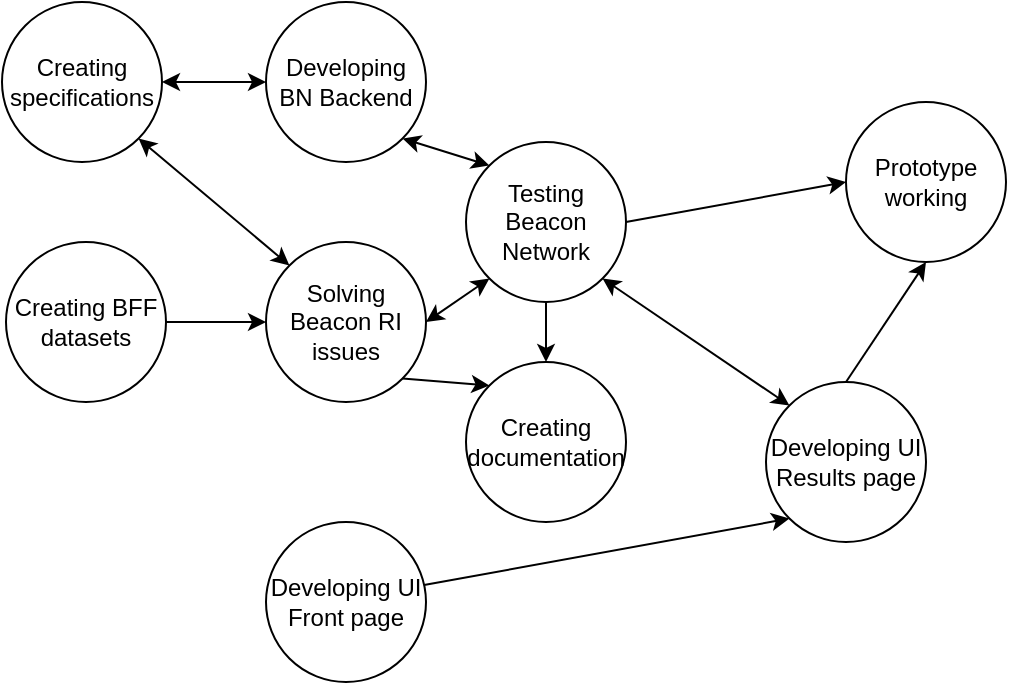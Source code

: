<mxfile version="21.1.7" type="github">
  <diagram name="Página-1" id="v9iGjnNgKzZzQ_fAeFWO">
    <mxGraphModel dx="954" dy="559" grid="1" gridSize="10" guides="1" tooltips="1" connect="1" arrows="1" fold="1" page="1" pageScale="1" pageWidth="827" pageHeight="1169" math="0" shadow="0">
      <root>
        <mxCell id="0" />
        <mxCell id="1" parent="0" />
        <mxCell id="fFnUtLemp02wrxbuiki9-7" value="Developing BN Backend" style="ellipse;whiteSpace=wrap;html=1;aspect=fixed;" vertex="1" parent="1">
          <mxGeometry x="380" y="60" width="80" height="80" as="geometry" />
        </mxCell>
        <mxCell id="fFnUtLemp02wrxbuiki9-8" value="Testing Beacon Network" style="ellipse;whiteSpace=wrap;html=1;aspect=fixed;" vertex="1" parent="1">
          <mxGeometry x="480" y="130" width="80" height="80" as="geometry" />
        </mxCell>
        <mxCell id="fFnUtLemp02wrxbuiki9-9" value="Solving Beacon RI issues" style="ellipse;whiteSpace=wrap;html=1;aspect=fixed;" vertex="1" parent="1">
          <mxGeometry x="380" y="180" width="80" height="80" as="geometry" />
        </mxCell>
        <mxCell id="fFnUtLemp02wrxbuiki9-11" value="" style="endArrow=classic;startArrow=classic;html=1;rounded=0;entryX=0;entryY=1;entryDx=0;entryDy=0;exitX=1;exitY=0.5;exitDx=0;exitDy=0;" edge="1" parent="1" source="fFnUtLemp02wrxbuiki9-9" target="fFnUtLemp02wrxbuiki9-8">
          <mxGeometry width="50" height="50" relative="1" as="geometry">
            <mxPoint x="390" y="270" as="sourcePoint" />
            <mxPoint x="440" y="220" as="targetPoint" />
          </mxGeometry>
        </mxCell>
        <mxCell id="fFnUtLemp02wrxbuiki9-12" value="" style="endArrow=classic;startArrow=classic;html=1;rounded=0;exitX=1;exitY=1;exitDx=0;exitDy=0;entryX=0;entryY=0;entryDx=0;entryDy=0;" edge="1" parent="1" source="fFnUtLemp02wrxbuiki9-7" target="fFnUtLemp02wrxbuiki9-8">
          <mxGeometry width="50" height="50" relative="1" as="geometry">
            <mxPoint x="390" y="270" as="sourcePoint" />
            <mxPoint x="440" y="220" as="targetPoint" />
          </mxGeometry>
        </mxCell>
        <mxCell id="fFnUtLemp02wrxbuiki9-14" value="Developing UI Front page" style="ellipse;whiteSpace=wrap;html=1;aspect=fixed;" vertex="1" parent="1">
          <mxGeometry x="380" y="320" width="80" height="80" as="geometry" />
        </mxCell>
        <mxCell id="fFnUtLemp02wrxbuiki9-15" value="Developing UI Results page" style="ellipse;whiteSpace=wrap;html=1;aspect=fixed;" vertex="1" parent="1">
          <mxGeometry x="630" y="250" width="80" height="80" as="geometry" />
        </mxCell>
        <mxCell id="fFnUtLemp02wrxbuiki9-16" value="" style="endArrow=classic;html=1;rounded=0;exitX=0.988;exitY=0.394;exitDx=0;exitDy=0;exitPerimeter=0;entryX=0;entryY=1;entryDx=0;entryDy=0;" edge="1" parent="1" source="fFnUtLemp02wrxbuiki9-14" target="fFnUtLemp02wrxbuiki9-15">
          <mxGeometry width="50" height="50" relative="1" as="geometry">
            <mxPoint x="390" y="270" as="sourcePoint" />
            <mxPoint x="440" y="220" as="targetPoint" />
          </mxGeometry>
        </mxCell>
        <mxCell id="fFnUtLemp02wrxbuiki9-18" value="" style="endArrow=classic;startArrow=classic;html=1;rounded=0;exitX=0;exitY=0;exitDx=0;exitDy=0;entryX=1;entryY=1;entryDx=0;entryDy=0;" edge="1" parent="1" source="fFnUtLemp02wrxbuiki9-15" target="fFnUtLemp02wrxbuiki9-8">
          <mxGeometry width="50" height="50" relative="1" as="geometry">
            <mxPoint x="390" y="270" as="sourcePoint" />
            <mxPoint x="640" y="230" as="targetPoint" />
          </mxGeometry>
        </mxCell>
        <mxCell id="fFnUtLemp02wrxbuiki9-19" value="Creating BFF datasets" style="ellipse;whiteSpace=wrap;html=1;aspect=fixed;" vertex="1" parent="1">
          <mxGeometry x="250" y="180" width="80" height="80" as="geometry" />
        </mxCell>
        <mxCell id="fFnUtLemp02wrxbuiki9-21" value="" style="endArrow=classic;html=1;rounded=0;exitX=1;exitY=0.5;exitDx=0;exitDy=0;entryX=0;entryY=0.5;entryDx=0;entryDy=0;" edge="1" parent="1" source="fFnUtLemp02wrxbuiki9-19" target="fFnUtLemp02wrxbuiki9-9">
          <mxGeometry width="50" height="50" relative="1" as="geometry">
            <mxPoint x="390" y="270" as="sourcePoint" />
            <mxPoint x="350" y="220" as="targetPoint" />
          </mxGeometry>
        </mxCell>
        <mxCell id="fFnUtLemp02wrxbuiki9-22" value="Creating specifications" style="ellipse;whiteSpace=wrap;html=1;aspect=fixed;" vertex="1" parent="1">
          <mxGeometry x="248" y="60" width="80" height="80" as="geometry" />
        </mxCell>
        <mxCell id="fFnUtLemp02wrxbuiki9-23" value="Creating documentation" style="ellipse;whiteSpace=wrap;html=1;aspect=fixed;" vertex="1" parent="1">
          <mxGeometry x="480" y="240" width="80" height="80" as="geometry" />
        </mxCell>
        <mxCell id="fFnUtLemp02wrxbuiki9-25" value="" style="endArrow=classic;html=1;rounded=0;entryX=0;entryY=0;entryDx=0;entryDy=0;exitX=1;exitY=1;exitDx=0;exitDy=0;" edge="1" parent="1" source="fFnUtLemp02wrxbuiki9-9" target="fFnUtLemp02wrxbuiki9-23">
          <mxGeometry width="50" height="50" relative="1" as="geometry">
            <mxPoint x="390" y="270" as="sourcePoint" />
            <mxPoint x="440" y="220" as="targetPoint" />
          </mxGeometry>
        </mxCell>
        <mxCell id="fFnUtLemp02wrxbuiki9-26" value="" style="endArrow=classic;startArrow=classic;html=1;rounded=0;exitX=1;exitY=0.5;exitDx=0;exitDy=0;entryX=0;entryY=0.5;entryDx=0;entryDy=0;" edge="1" parent="1" source="fFnUtLemp02wrxbuiki9-22" target="fFnUtLemp02wrxbuiki9-7">
          <mxGeometry width="50" height="50" relative="1" as="geometry">
            <mxPoint x="390" y="270" as="sourcePoint" />
            <mxPoint x="440" y="220" as="targetPoint" />
          </mxGeometry>
        </mxCell>
        <mxCell id="fFnUtLemp02wrxbuiki9-27" value="" style="endArrow=classic;startArrow=classic;html=1;rounded=0;exitX=1;exitY=1;exitDx=0;exitDy=0;entryX=0;entryY=0;entryDx=0;entryDy=0;" edge="1" parent="1" source="fFnUtLemp02wrxbuiki9-22" target="fFnUtLemp02wrxbuiki9-9">
          <mxGeometry width="50" height="50" relative="1" as="geometry">
            <mxPoint x="390" y="270" as="sourcePoint" />
            <mxPoint x="400" y="190" as="targetPoint" />
          </mxGeometry>
        </mxCell>
        <mxCell id="fFnUtLemp02wrxbuiki9-28" value="Prototype working" style="ellipse;whiteSpace=wrap;html=1;aspect=fixed;" vertex="1" parent="1">
          <mxGeometry x="670" y="110" width="80" height="80" as="geometry" />
        </mxCell>
        <mxCell id="fFnUtLemp02wrxbuiki9-29" value="" style="endArrow=classic;html=1;rounded=0;exitX=0.5;exitY=0;exitDx=0;exitDy=0;entryX=0.5;entryY=1;entryDx=0;entryDy=0;" edge="1" parent="1" source="fFnUtLemp02wrxbuiki9-15" target="fFnUtLemp02wrxbuiki9-28">
          <mxGeometry width="50" height="50" relative="1" as="geometry">
            <mxPoint x="390" y="270" as="sourcePoint" />
            <mxPoint x="440" y="220" as="targetPoint" />
          </mxGeometry>
        </mxCell>
        <mxCell id="fFnUtLemp02wrxbuiki9-30" value="" style="endArrow=classic;html=1;rounded=0;entryX=0;entryY=0.5;entryDx=0;entryDy=0;exitX=1;exitY=0.5;exitDx=0;exitDy=0;" edge="1" parent="1" source="fFnUtLemp02wrxbuiki9-8" target="fFnUtLemp02wrxbuiki9-28">
          <mxGeometry width="50" height="50" relative="1" as="geometry">
            <mxPoint x="390" y="270" as="sourcePoint" />
            <mxPoint x="440" y="220" as="targetPoint" />
          </mxGeometry>
        </mxCell>
        <mxCell id="fFnUtLemp02wrxbuiki9-31" value="" style="endArrow=classic;html=1;rounded=0;entryX=0.5;entryY=0;entryDx=0;entryDy=0;exitX=0.5;exitY=1;exitDx=0;exitDy=0;" edge="1" parent="1" source="fFnUtLemp02wrxbuiki9-8" target="fFnUtLemp02wrxbuiki9-23">
          <mxGeometry width="50" height="50" relative="1" as="geometry">
            <mxPoint x="390" y="270" as="sourcePoint" />
            <mxPoint x="440" y="220" as="targetPoint" />
          </mxGeometry>
        </mxCell>
      </root>
    </mxGraphModel>
  </diagram>
</mxfile>
